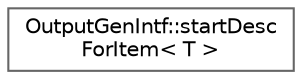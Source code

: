 digraph "Graphical Class Hierarchy"
{
 // INTERACTIVE_SVG=YES
 // LATEX_PDF_SIZE
  bgcolor="transparent";
  edge [fontname=Helvetica,fontsize=10,labelfontname=Helvetica,labelfontsize=10];
  node [fontname=Helvetica,fontsize=10,shape=box,height=0.2,width=0.4];
  rankdir="LR";
  Node0 [label="OutputGenIntf::startDesc\lForItem\< T \>",height=0.2,width=0.4,color="grey40", fillcolor="white", style="filled",URL="$d5/d6e/struct_output_gen_intf_1_1start_desc_for_item.html",tooltip=" "];
}
